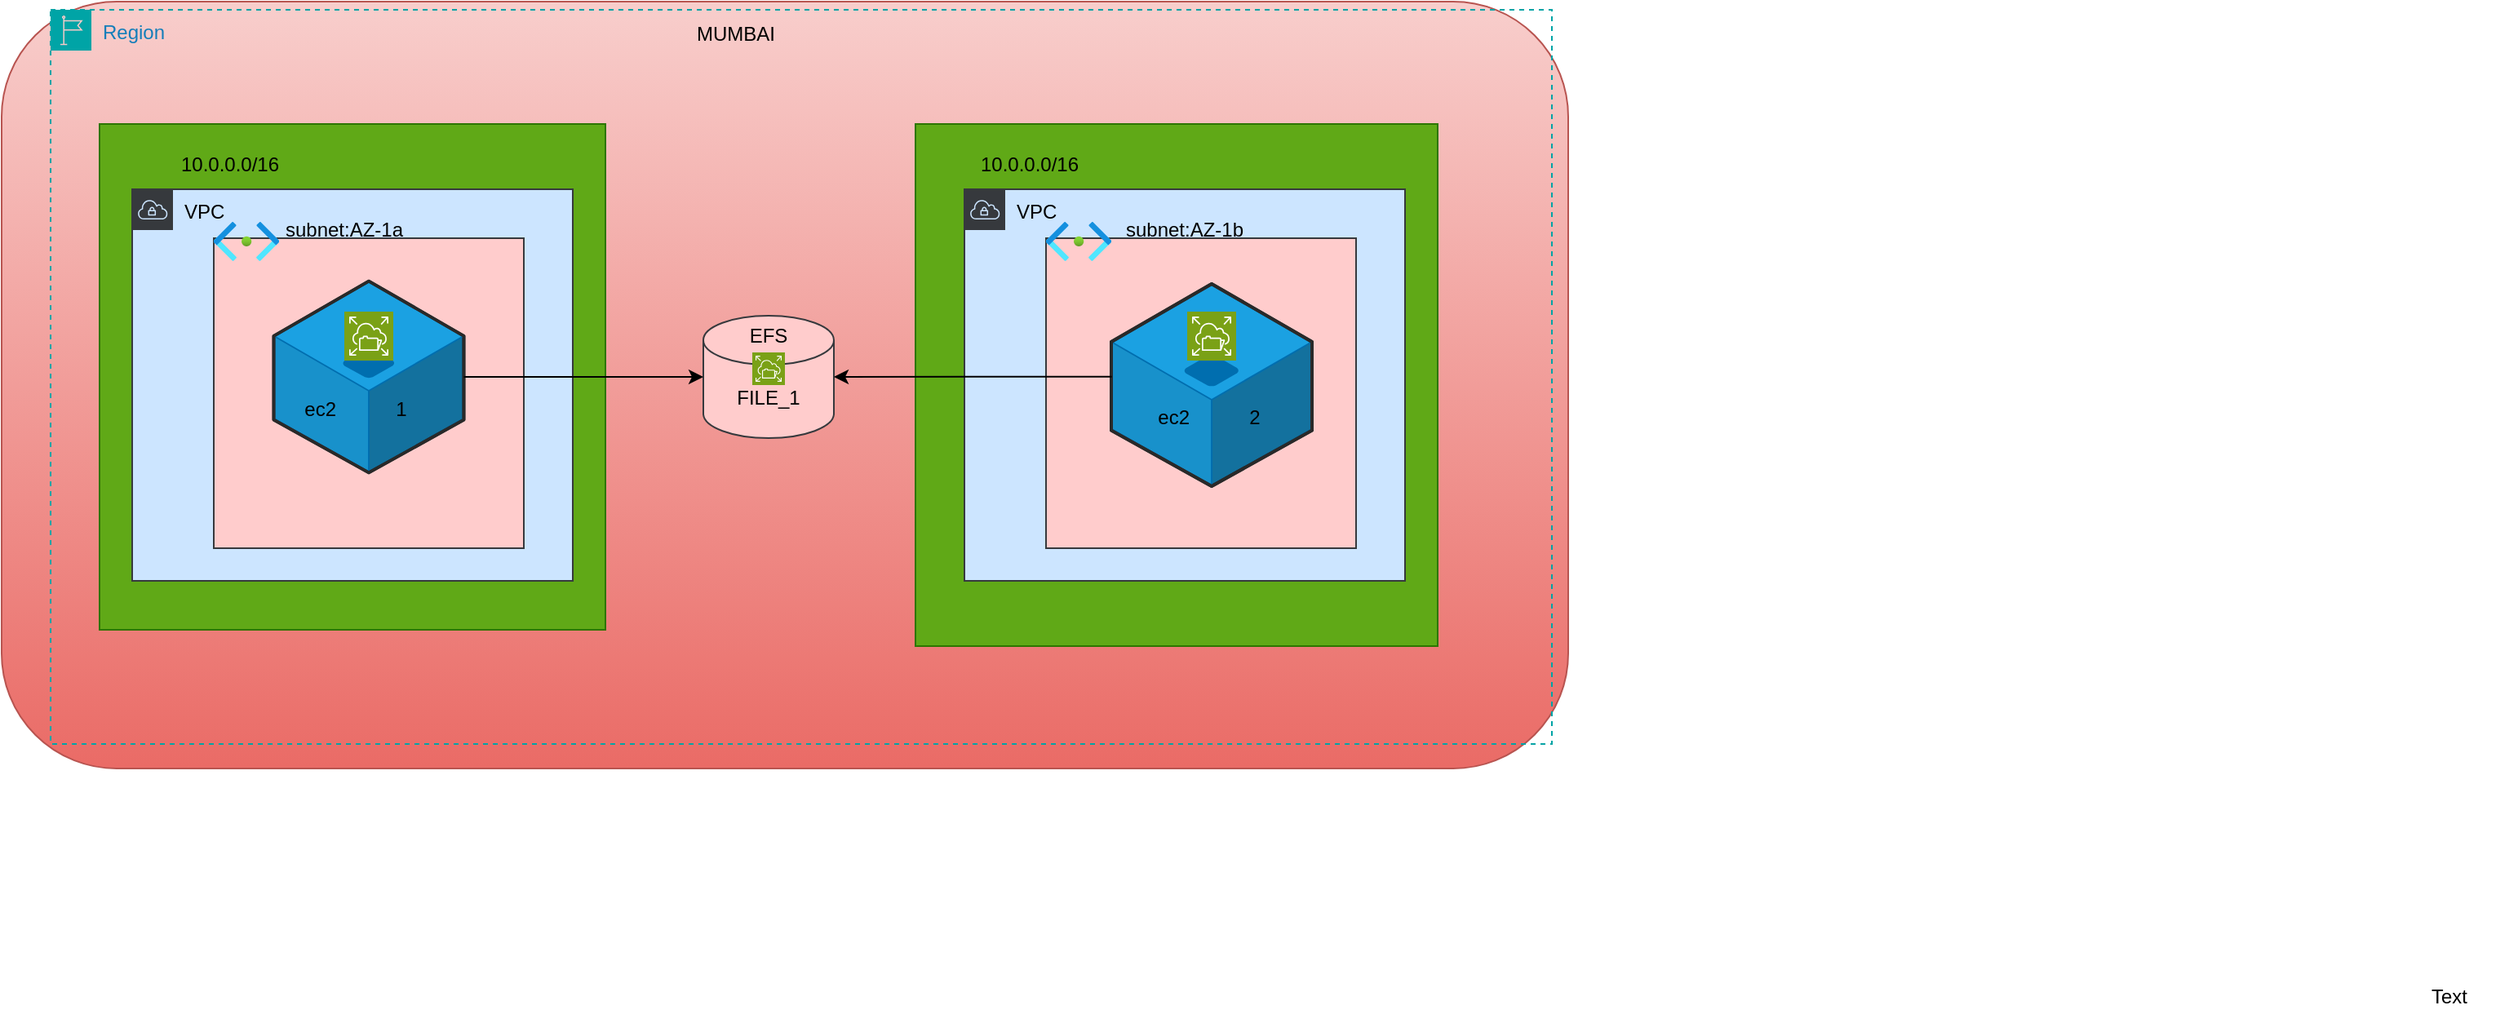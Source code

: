 <mxfile version="27.2.0">
  <diagram name="Page-1" id="U_dx6Ca3rQJDxzkPTx3e">
    <mxGraphModel dx="2339" dy="690" grid="1" gridSize="10" guides="1" tooltips="1" connect="1" arrows="1" fold="1" page="1" pageScale="1" pageWidth="850" pageHeight="1100" math="0" shadow="0">
      <root>
        <mxCell id="0" />
        <mxCell id="1" parent="0" />
        <mxCell id="zFhZB4FL4XNlhtTRecdv-35" value="" style="rounded=1;whiteSpace=wrap;html=1;fillColor=#f8cecc;gradientColor=#ea6b66;strokeColor=#b85450;" vertex="1" parent="1">
          <mxGeometry x="-50" y="65" width="960" height="470" as="geometry" />
        </mxCell>
        <mxCell id="zFhZB4FL4XNlhtTRecdv-2" value="" style="whiteSpace=wrap;html=1;aspect=fixed;fillColor=#60a917;fontColor=#ffffff;strokeColor=#2D7600;" vertex="1" parent="1">
          <mxGeometry x="510" y="140" width="320" height="320" as="geometry" />
        </mxCell>
        <mxCell id="zFhZB4FL4XNlhtTRecdv-4" value="VPC" style="sketch=0;outlineConnect=0;html=1;whiteSpace=wrap;fontSize=12;fontStyle=0;shape=mxgraph.aws4.group;grIcon=mxgraph.aws4.group_vpc;verticalAlign=top;align=left;spacingLeft=30;dashed=0;fillColor=#cce5ff;strokeColor=#36393d;" vertex="1" parent="1">
          <mxGeometry x="540" y="180" width="270" height="240" as="geometry" />
        </mxCell>
        <mxCell id="zFhZB4FL4XNlhtTRecdv-11" value="" style="whiteSpace=wrap;html=1;aspect=fixed;fillColor=#ffcccc;strokeColor=#36393d;" vertex="1" parent="1">
          <mxGeometry x="590" y="210" width="190" height="190" as="geometry" />
        </mxCell>
        <mxCell id="zFhZB4FL4XNlhtTRecdv-24" value="" style="verticalLabelPosition=bottom;html=1;verticalAlign=top;strokeWidth=1;align=center;outlineConnect=0;dashed=0;outlineConnect=0;shape=mxgraph.aws3d.application_server;fillColor=#1ba1e2;strokeColor=#006EAF;aspect=fixed;fontColor=#ffffff;" vertex="1" parent="1">
          <mxGeometry x="630" y="238" width="123" height="124" as="geometry" />
        </mxCell>
        <mxCell id="zFhZB4FL4XNlhtTRecdv-1" value="" style="whiteSpace=wrap;html=1;aspect=fixed;fillColor=#60a917;fontColor=#ffffff;strokeColor=#2D7600;" vertex="1" parent="1">
          <mxGeometry x="10" y="140" width="310" height="310" as="geometry" />
        </mxCell>
        <mxCell id="zFhZB4FL4XNlhtTRecdv-3" value="VPC" style="sketch=0;outlineConnect=0;html=1;whiteSpace=wrap;fontSize=12;fontStyle=0;shape=mxgraph.aws4.group;grIcon=mxgraph.aws4.group_vpc;verticalAlign=top;align=left;spacingLeft=30;dashed=0;fillColor=#cce5ff;strokeColor=#36393d;" vertex="1" parent="1">
          <mxGeometry x="30" y="180" width="270" height="240" as="geometry" />
        </mxCell>
        <mxCell id="zFhZB4FL4XNlhtTRecdv-5" value="FILE_1" style="shape=cylinder3;whiteSpace=wrap;html=1;boundedLbl=1;backgroundOutline=1;size=15;fillColor=#ffcccc;strokeColor=#36393d;" vertex="1" parent="1">
          <mxGeometry x="380" y="257.5" width="80" height="75" as="geometry" />
        </mxCell>
        <mxCell id="zFhZB4FL4XNlhtTRecdv-8" value="EFS" style="text;html=1;align=center;verticalAlign=middle;whiteSpace=wrap;rounded=0;" vertex="1" parent="1">
          <mxGeometry x="390" y="255" width="60" height="30" as="geometry" />
        </mxCell>
        <mxCell id="zFhZB4FL4XNlhtTRecdv-10" value="" style="whiteSpace=wrap;html=1;aspect=fixed;fillColor=#ffcccc;strokeColor=#36393d;" vertex="1" parent="1">
          <mxGeometry x="80" y="210" width="190" height="190" as="geometry" />
        </mxCell>
        <mxCell id="zFhZB4FL4XNlhtTRecdv-9" value="" style="image;aspect=fixed;html=1;points=[];align=center;fontSize=12;image=img/lib/azure2/networking/Subnet.svg;" vertex="1" parent="1">
          <mxGeometry x="80" y="200" width="40" height="23.95" as="geometry" />
        </mxCell>
        <mxCell id="zFhZB4FL4XNlhtTRecdv-12" value="" style="image;aspect=fixed;html=1;points=[];align=center;fontSize=12;image=img/lib/azure2/networking/Subnet.svg;" vertex="1" parent="1">
          <mxGeometry x="590" y="200" width="40" height="23.95" as="geometry" />
        </mxCell>
        <mxCell id="zFhZB4FL4XNlhtTRecdv-13" value="10.0.0.0/16" style="text;html=1;align=center;verticalAlign=middle;whiteSpace=wrap;rounded=0;" vertex="1" parent="1">
          <mxGeometry x="60" y="150" width="60" height="30" as="geometry" />
        </mxCell>
        <mxCell id="zFhZB4FL4XNlhtTRecdv-15" value="&lt;font style=&quot;color: light-dark(rgb(0, 0, 0), rgb(255, 0, 0));&quot;&gt;subnet:AZ-1a&lt;span style=&quot;font-family: monospace; font-size: 0px; text-align: start; text-wrap-mode: nowrap; color: rgba(0, 0, 0, 0);&quot;&gt;%3CmxGraphModel%3E%3Croot%3E%3CmxCell%20id%3D%220%22%2F%3E%3CmxCell%20id%3D%221%22%20parent%3D%220%22%2F%3E%3CmxCell%20id%3D%222%22%20value%3D%22%22%20style%3D%22image%3Baspect%3Dfixed%3Bhtml%3D1%3Bpoints%3D%5B%5D%3Balign%3Dcenter%3BfontSize%3D12%3Bimage%3Dimg%2Flib%2Fazure2%2Fnetworking%2FSubnet.svg%3B%22%20vertex%3D%221%22%20parent%3D%221%22%3E%3CmxGeometry%20x%3D%2280%22%20y%3D%22200%22%20width%3D%2240%22%20height%3D%2223.95%22%20as%3D%22geometry%22%2F%3E%3C%2FmxCell%3E%3C%2Froot%3E%3C%2FmxGraphModel%3E&lt;/span&gt;&lt;/font&gt;" style="text;html=1;align=center;verticalAlign=middle;whiteSpace=wrap;rounded=0;" vertex="1" parent="1">
          <mxGeometry x="120" y="190" width="80" height="30" as="geometry" />
        </mxCell>
        <mxCell id="zFhZB4FL4XNlhtTRecdv-16" value="10.0.0.0/16" style="text;html=1;align=center;verticalAlign=middle;whiteSpace=wrap;rounded=0;" vertex="1" parent="1">
          <mxGeometry x="550" y="150" width="60" height="30" as="geometry" />
        </mxCell>
        <mxCell id="zFhZB4FL4XNlhtTRecdv-17" value="&lt;font style=&quot;color: light-dark(rgb(0, 0, 0), rgb(255, 51, 51));&quot;&gt;subnet:AZ-1b&lt;span style=&quot;font-family: monospace; font-size: 0px; text-align: start; text-wrap-mode: nowrap; color: rgba(0, 0, 0, 0);&quot;&gt;%3CmxGraphModel%3E%3Croot%3E%3CmxCell%20id%3D%220%22%2F%3E%3CmxCell%20id%3D%221%22%20parent%3D%220%22%2F%3E%3CmxCell%20id%3D%222%22%20value%3D%22%22%20style%3D%22image%3Baspect%3Dfixed%3Bhtml%3D1%3Bpoints%3D%5B%5D%3Balign%3Dcenter%3BfontSize%3D12%3Bimage%3Dimg%2Flib%2Fazure2%2Fnetworking%2FSubnet.svg%3B%22%20vertex%3D%221%22%20parent%3D%221%22%3E%3CmxGeometry%20x%3D%2280%22%20y%3D%22200%22%20width%3D%2240%22%20height%3D%2223.95%22%20as%3D%22geometry%22%2F%3E%3C%2FmxCell%3E%3C%2Froot%3E%3C%2FmxGraphModel%3E&lt;/span&gt;&lt;/font&gt;" style="text;html=1;align=center;verticalAlign=middle;whiteSpace=wrap;rounded=0;" vertex="1" parent="1">
          <mxGeometry x="620" y="190" width="110" height="30" as="geometry" />
        </mxCell>
        <mxCell id="zFhZB4FL4XNlhtTRecdv-23" value="" style="verticalLabelPosition=bottom;html=1;verticalAlign=top;strokeWidth=1;align=center;outlineConnect=0;dashed=0;outlineConnect=0;shape=mxgraph.aws3d.application_server;fillColor=#1ba1e2;strokeColor=#006EAF;aspect=fixed;fontColor=#ffffff;" vertex="1" parent="1">
          <mxGeometry x="116.75" y="236.27" width="116.5" height="117.45" as="geometry" />
        </mxCell>
        <mxCell id="zFhZB4FL4XNlhtTRecdv-25" value="&lt;font style=&quot;color: light-dark(rgb(0, 0, 0), rgb(0, 0, 0));&quot;&gt;ec2&amp;nbsp; &amp;nbsp; &amp;nbsp; &amp;nbsp;&lt;span style=&quot;background-color: transparent;&quot;&gt;&amp;nbsp; &amp;nbsp; 1&lt;/span&gt;&lt;span style=&quot;font-family: monospace; font-size: 0px; text-align: start; text-wrap-mode: nowrap;&quot;&gt;%3CmxGraphModel%3E%3Croot%3E%3CmxCell%20id%3D%220%22%2F%3E%3CmxCell%20id%3D%221%22%20parent%3D%220%22%2F%3E%3CmxCell%20id%3D%222%22%20value%3D%22%22%20style%3D%22verticalLabelPosition%3Dbottom%3Bhtml%3D1%3BverticalAlign%3Dtop%3BstrokeWidth%3D1%3Balign%3Dcenter%3BoutlineConnect%3D0%3Bdashed%3D0%3BoutlineConnect%3D0%3Bshape%3Dmxgraph.aws3d.application_server%3BfillColor%3D%23ECECEC%3BstrokeColor%3D%235E5E5E%3Baspect%3Dfixed%3B%22%20vertex%3D%221%22%20parent%3D%221%22%3E%3CmxGeometry%20x%3D%22120%22%20y%3D%22233%22%20width%3D%22123%22%20height%3D%22124%22%20as%3D%22geometry%22%2F%3E%3C%2FmxCell%3E%3C%2Froot%3E%3C%2FmxGraphModel%3E&lt;/span&gt;&lt;span style=&quot;background-color: transparent;&quot;&gt;&amp;nbsp; &amp;nbsp; &amp;nbsp; &amp;nbsp; &amp;nbsp;&lt;/span&gt;&lt;/font&gt;" style="text;html=1;align=center;verticalAlign=middle;whiteSpace=wrap;rounded=0;" vertex="1" parent="1">
          <mxGeometry x="116.75" y="300" width="130" height="30" as="geometry" />
        </mxCell>
        <mxCell id="zFhZB4FL4XNlhtTRecdv-26" value="&lt;font style=&quot;color: light-dark(rgb(0, 0, 0), rgb(0, 0, 0));&quot;&gt;ec2&amp;nbsp; &amp;nbsp; &amp;nbsp; &amp;nbsp;&lt;span style=&quot;background-color: transparent;&quot;&gt;&amp;nbsp; &amp;nbsp; 2&lt;/span&gt;&lt;span style=&quot;font-family: monospace; font-size: 0px; text-align: start; text-wrap-mode: nowrap;&quot;&gt;%3CmxGraphModel%3E%3Croot%3E%3CmxCell%20id%3D%220%22%2F%3E%3CmxCell%20id%3D%221%22%20parent%3D%220%22%2F%3E%3CmxCell%20id%3D%222%22%20value%3D%22%22%20style%3D%22verticalLabelPosition%3Dbottom%3Bhtml%3D1%3BverticalAlign%3Dtop%3BstrokeWidth%3D1%3Balign%3Dcenter%3BoutlineConnect%3D0%3Bdashed%3D0%3BoutlineConnect%3D0%3Bshape%3Dmxgraph.aws3d.application_server%3BfillColor%3D%23ECECEC%3BstrokeColor%3D%235E5E5E%3Baspect%3Dfixed%3B%22%20vertex%3D%221%22%20parent%3D%221%22%3E%3CmxGeometry%20x%3D%22120%22%20y%3D%22233%22%20width%3D%22123%22%20height%3D%22124%22%20as%3D%22geometry%22%2F%3E%3C%2FmxCell%3E%3C%2Froot%3E%3C%2FmxGraphModel%3E&lt;/span&gt;&lt;span style=&quot;background-color: transparent;&quot;&gt;&amp;nbsp; &amp;nbsp; &amp;nbsp; &amp;nbsp; &amp;nbsp;&lt;/span&gt;&lt;/font&gt;" style="text;html=1;align=center;verticalAlign=middle;whiteSpace=wrap;rounded=0;" vertex="1" parent="1">
          <mxGeometry x="640" y="305" width="130" height="30" as="geometry" />
        </mxCell>
        <mxCell id="zFhZB4FL4XNlhtTRecdv-27" style="edgeStyle=orthogonalEdgeStyle;rounded=0;orthogonalLoop=1;jettySize=auto;html=1;entryX=0;entryY=0.5;entryDx=0;entryDy=0;entryPerimeter=0;" edge="1" parent="1" source="zFhZB4FL4XNlhtTRecdv-23" target="zFhZB4FL4XNlhtTRecdv-5">
          <mxGeometry relative="1" as="geometry" />
        </mxCell>
        <mxCell id="zFhZB4FL4XNlhtTRecdv-30" value="" style="sketch=0;points=[[0,0,0],[0.25,0,0],[0.5,0,0],[0.75,0,0],[1,0,0],[0,1,0],[0.25,1,0],[0.5,1,0],[0.75,1,0],[1,1,0],[0,0.25,0],[0,0.5,0],[0,0.75,0],[1,0.25,0],[1,0.5,0],[1,0.75,0]];outlineConnect=0;fontColor=#232F3E;fillColor=#7AA116;strokeColor=#ffffff;dashed=0;verticalLabelPosition=bottom;verticalAlign=top;align=center;html=1;fontSize=12;fontStyle=0;aspect=fixed;shape=mxgraph.aws4.resourceIcon;resIcon=mxgraph.aws4.elastic_file_system;" vertex="1" parent="1">
          <mxGeometry x="160" y="255" width="30" height="30" as="geometry" />
        </mxCell>
        <mxCell id="zFhZB4FL4XNlhtTRecdv-31" value="" style="sketch=0;points=[[0,0,0],[0.25,0,0],[0.5,0,0],[0.75,0,0],[1,0,0],[0,1,0],[0.25,1,0],[0.5,1,0],[0.75,1,0],[1,1,0],[0,0.25,0],[0,0.5,0],[0,0.75,0],[1,0.25,0],[1,0.5,0],[1,0.75,0]];outlineConnect=0;fontColor=#232F3E;fillColor=#7AA116;strokeColor=#ffffff;dashed=0;verticalLabelPosition=bottom;verticalAlign=top;align=center;html=1;fontSize=12;fontStyle=0;aspect=fixed;shape=mxgraph.aws4.resourceIcon;resIcon=mxgraph.aws4.elastic_file_system;" vertex="1" parent="1">
          <mxGeometry x="676.5" y="255" width="30" height="30" as="geometry" />
        </mxCell>
        <mxCell id="zFhZB4FL4XNlhtTRecdv-32" value="" style="sketch=0;points=[[0,0,0],[0.25,0,0],[0.5,0,0],[0.75,0,0],[1,0,0],[0,1,0],[0.25,1,0],[0.5,1,0],[0.75,1,0],[1,1,0],[0,0.25,0],[0,0.5,0],[0,0.75,0],[1,0.25,0],[1,0.5,0],[1,0.75,0]];outlineConnect=0;fontColor=#232F3E;fillColor=#7AA116;strokeColor=#ffffff;dashed=0;verticalLabelPosition=bottom;verticalAlign=top;align=center;html=1;fontSize=12;fontStyle=0;aspect=fixed;shape=mxgraph.aws4.resourceIcon;resIcon=mxgraph.aws4.elastic_file_system;" vertex="1" parent="1">
          <mxGeometry x="410" y="280" width="20" height="20" as="geometry" />
        </mxCell>
        <mxCell id="zFhZB4FL4XNlhtTRecdv-36" value="Text" style="text;html=1;align=center;verticalAlign=middle;whiteSpace=wrap;rounded=0;" vertex="1" parent="1">
          <mxGeometry x="1420" y="660" width="60" height="30" as="geometry" />
        </mxCell>
        <mxCell id="zFhZB4FL4XNlhtTRecdv-44" style="edgeStyle=orthogonalEdgeStyle;rounded=0;orthogonalLoop=1;jettySize=auto;html=1;entryX=1;entryY=0.5;entryDx=0;entryDy=0;entryPerimeter=0;exitX=0.002;exitY=0.459;exitDx=0;exitDy=0;exitPerimeter=0;" edge="1" parent="1" source="zFhZB4FL4XNlhtTRecdv-24" target="zFhZB4FL4XNlhtTRecdv-5">
          <mxGeometry relative="1" as="geometry">
            <mxPoint x="460" y="350" as="sourcePoint" />
            <mxPoint x="607" y="350" as="targetPoint" />
          </mxGeometry>
        </mxCell>
        <mxCell id="zFhZB4FL4XNlhtTRecdv-46" value="Region" style="points=[[0,0],[0.25,0],[0.5,0],[0.75,0],[1,0],[1,0.25],[1,0.5],[1,0.75],[1,1],[0.75,1],[0.5,1],[0.25,1],[0,1],[0,0.75],[0,0.5],[0,0.25]];outlineConnect=0;gradientColor=none;html=1;whiteSpace=wrap;fontSize=12;fontStyle=0;container=1;pointerEvents=0;collapsible=0;recursiveResize=0;shape=mxgraph.aws4.group;grIcon=mxgraph.aws4.group_region;strokeColor=#00A4A6;fillColor=none;verticalAlign=top;align=left;spacingLeft=30;fontColor=#147EBA;dashed=1;" vertex="1" parent="1">
          <mxGeometry x="-20" y="70" width="920" height="450" as="geometry" />
        </mxCell>
        <mxCell id="zFhZB4FL4XNlhtTRecdv-47" value="&lt;font style=&quot;color: light-dark(rgb(0, 0, 0), rgb(0, 153, 153));&quot;&gt;MUMBAI&lt;/font&gt;" style="text;html=1;align=center;verticalAlign=middle;whiteSpace=wrap;rounded=0;" vertex="1" parent="1">
          <mxGeometry x="370" y="70" width="60" height="30" as="geometry" />
        </mxCell>
      </root>
    </mxGraphModel>
  </diagram>
</mxfile>
